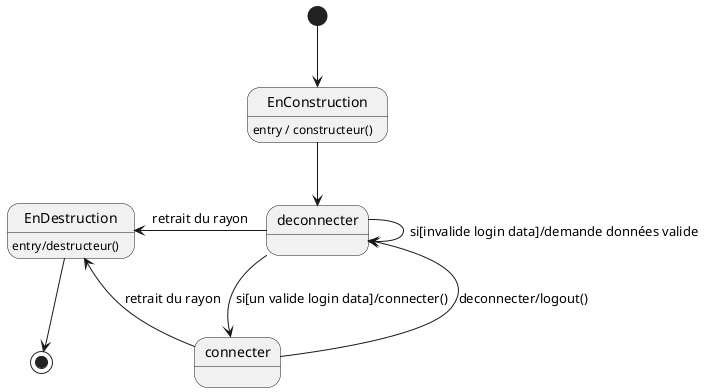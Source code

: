 @startuml authentification

[*] -->  EnConstruction
EnConstruction --> deconnecter
deconnecter --> connecter:si[un valide login data]/connecter()
connecter -->deconnecter:deconnecter/logout()
deconnecter -->deconnecter: si[invalide login data]/demande données valide

EnConstruction: entry / constructeur()


deconnecter-left->EnDestruction :retrait du rayon
connecter-left->EnDestruction :retrait du rayon

EnDestruction:entry/destructeur()

EnDestruction-->[*]





@enduml
